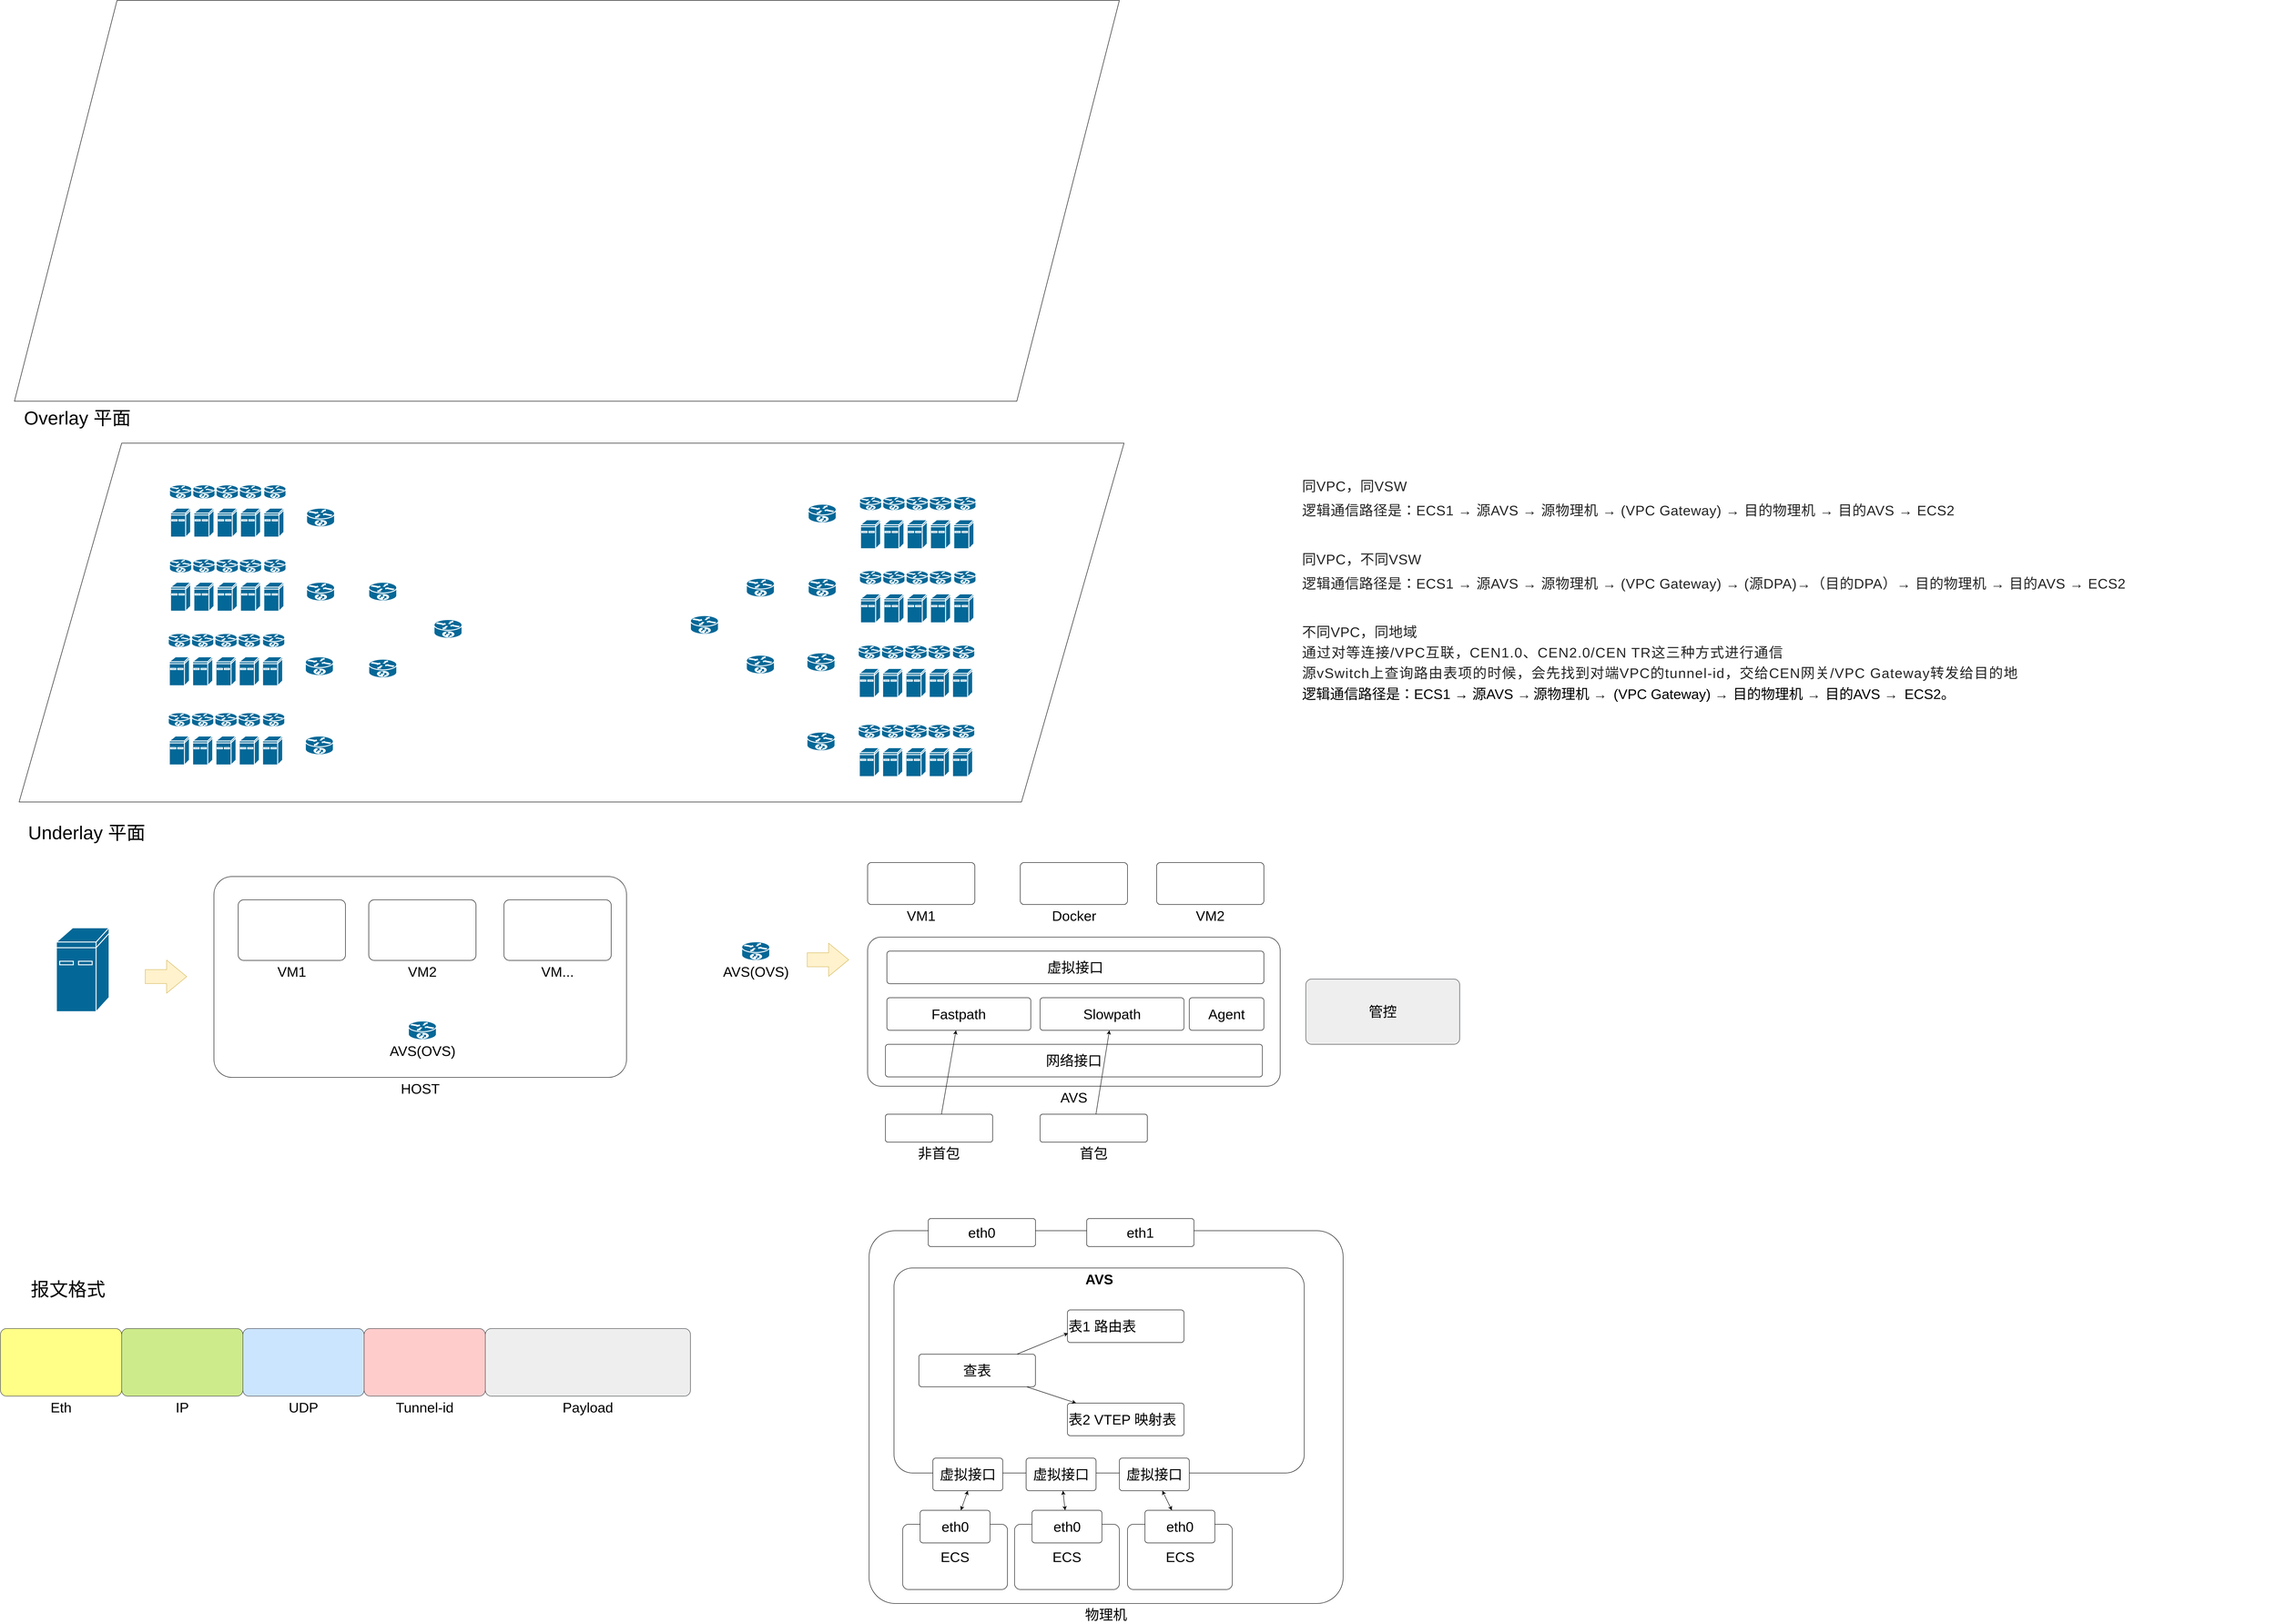<mxfile version="24.6.4" type="device">
  <diagram name="第 1 页" id="4W6_5E8bpY0eNorqCPpd">
    <mxGraphModel dx="2591" dy="2520" grid="1" gridSize="10" guides="1" tooltips="1" connect="1" arrows="1" fold="1" page="1" pageScale="1" pageWidth="827" pageHeight="1169" math="0" shadow="0">
      <root>
        <mxCell id="0" />
        <mxCell id="1" parent="0" />
        <mxCell id="liVhshZr2dvZHajNHUbR-96" value="" style="shape=parallelogram;perimeter=parallelogramPerimeter;whiteSpace=wrap;html=1;fixedSize=1;size=220.0;" vertex="1" parent="1">
          <mxGeometry x="-360" y="90" width="2370" height="770" as="geometry" />
        </mxCell>
        <mxCell id="liVhshZr2dvZHajNHUbR-1" value="" style="shape=mxgraph.cisco.routers.10700;sketch=0;html=1;pointerEvents=1;dashed=0;fillColor=#036897;strokeColor=#ffffff;strokeWidth=2;verticalLabelPosition=bottom;verticalAlign=top;align=center;outlineConnect=0;" vertex="1" parent="1">
          <mxGeometry x="-40" y="498.5" width="47.5" height="30" as="geometry" />
        </mxCell>
        <mxCell id="liVhshZr2dvZHajNHUbR-2" value="" style="shape=mxgraph.cisco.routers.10700;sketch=0;html=1;pointerEvents=1;dashed=0;fillColor=#036897;strokeColor=#ffffff;strokeWidth=2;verticalLabelPosition=bottom;verticalAlign=top;align=center;outlineConnect=0;" vertex="1" parent="1">
          <mxGeometry x="254" y="548.5" width="60" height="40" as="geometry" />
        </mxCell>
        <mxCell id="liVhshZr2dvZHajNHUbR-4" value="" style="shape=mxgraph.cisco.computers_and_peripherals.ibm_mini_as400;sketch=0;html=1;pointerEvents=1;dashed=0;fillColor=#036897;strokeColor=#ffffff;strokeWidth=2;verticalLabelPosition=bottom;verticalAlign=top;align=center;outlineConnect=0;" vertex="1" parent="1">
          <mxGeometry x="-37.75" y="548.5" width="43" height="62" as="geometry" />
        </mxCell>
        <mxCell id="liVhshZr2dvZHajNHUbR-5" value="" style="shape=mxgraph.cisco.computers_and_peripherals.ibm_mini_as400;sketch=0;html=1;pointerEvents=1;dashed=0;fillColor=#036897;strokeColor=#ffffff;strokeWidth=2;verticalLabelPosition=bottom;verticalAlign=top;align=center;outlineConnect=0;" vertex="1" parent="1">
          <mxGeometry x="12.25" y="548.5" width="43" height="62" as="geometry" />
        </mxCell>
        <mxCell id="liVhshZr2dvZHajNHUbR-6" value="" style="shape=mxgraph.cisco.computers_and_peripherals.ibm_mini_as400;sketch=0;html=1;pointerEvents=1;dashed=0;fillColor=#036897;strokeColor=#ffffff;strokeWidth=2;verticalLabelPosition=bottom;verticalAlign=top;align=center;outlineConnect=0;" vertex="1" parent="1">
          <mxGeometry x="62.25" y="548.5" width="43" height="62" as="geometry" />
        </mxCell>
        <mxCell id="liVhshZr2dvZHajNHUbR-7" value="" style="shape=mxgraph.cisco.computers_and_peripherals.ibm_mini_as400;sketch=0;html=1;pointerEvents=1;dashed=0;fillColor=#036897;strokeColor=#ffffff;strokeWidth=2;verticalLabelPosition=bottom;verticalAlign=top;align=center;outlineConnect=0;" vertex="1" parent="1">
          <mxGeometry x="112.25" y="548.5" width="43" height="62" as="geometry" />
        </mxCell>
        <mxCell id="liVhshZr2dvZHajNHUbR-8" value="" style="shape=mxgraph.cisco.computers_and_peripherals.ibm_mini_as400;sketch=0;html=1;pointerEvents=1;dashed=0;fillColor=#036897;strokeColor=#ffffff;strokeWidth=2;verticalLabelPosition=bottom;verticalAlign=top;align=center;outlineConnect=0;" vertex="1" parent="1">
          <mxGeometry x="162.25" y="548.5" width="43" height="62" as="geometry" />
        </mxCell>
        <mxCell id="liVhshZr2dvZHajNHUbR-9" value="" style="shape=mxgraph.cisco.routers.10700;sketch=0;html=1;pointerEvents=1;dashed=0;fillColor=#036897;strokeColor=#ffffff;strokeWidth=2;verticalLabelPosition=bottom;verticalAlign=top;align=center;outlineConnect=0;" vertex="1" parent="1">
          <mxGeometry x="10" y="498.5" width="47.5" height="30" as="geometry" />
        </mxCell>
        <mxCell id="liVhshZr2dvZHajNHUbR-10" value="" style="shape=mxgraph.cisco.routers.10700;sketch=0;html=1;pointerEvents=1;dashed=0;fillColor=#036897;strokeColor=#ffffff;strokeWidth=2;verticalLabelPosition=bottom;verticalAlign=top;align=center;outlineConnect=0;" vertex="1" parent="1">
          <mxGeometry x="60" y="498.5" width="47.5" height="30" as="geometry" />
        </mxCell>
        <mxCell id="liVhshZr2dvZHajNHUbR-11" value="" style="shape=mxgraph.cisco.routers.10700;sketch=0;html=1;pointerEvents=1;dashed=0;fillColor=#036897;strokeColor=#ffffff;strokeWidth=2;verticalLabelPosition=bottom;verticalAlign=top;align=center;outlineConnect=0;" vertex="1" parent="1">
          <mxGeometry x="110" y="498.5" width="47.5" height="30" as="geometry" />
        </mxCell>
        <mxCell id="liVhshZr2dvZHajNHUbR-12" value="" style="shape=mxgraph.cisco.routers.10700;sketch=0;html=1;pointerEvents=1;dashed=0;fillColor=#036897;strokeColor=#ffffff;strokeWidth=2;verticalLabelPosition=bottom;verticalAlign=top;align=center;outlineConnect=0;" vertex="1" parent="1">
          <mxGeometry x="162.25" y="498.5" width="47.5" height="30" as="geometry" />
        </mxCell>
        <mxCell id="liVhshZr2dvZHajNHUbR-13" value="" style="shape=mxgraph.cisco.routers.10700;sketch=0;html=1;pointerEvents=1;dashed=0;fillColor=#036897;strokeColor=#ffffff;strokeWidth=2;verticalLabelPosition=bottom;verticalAlign=top;align=center;outlineConnect=0;" vertex="1" parent="1">
          <mxGeometry x="-37.37" y="338.5" width="47.5" height="30" as="geometry" />
        </mxCell>
        <mxCell id="liVhshZr2dvZHajNHUbR-14" value="" style="shape=mxgraph.cisco.routers.10700;sketch=0;html=1;pointerEvents=1;dashed=0;fillColor=#036897;strokeColor=#ffffff;strokeWidth=2;verticalLabelPosition=bottom;verticalAlign=top;align=center;outlineConnect=0;" vertex="1" parent="1">
          <mxGeometry x="256.63" y="388.5" width="60" height="40" as="geometry" />
        </mxCell>
        <mxCell id="liVhshZr2dvZHajNHUbR-15" value="" style="shape=mxgraph.cisco.computers_and_peripherals.ibm_mini_as400;sketch=0;html=1;pointerEvents=1;dashed=0;fillColor=#036897;strokeColor=#ffffff;strokeWidth=2;verticalLabelPosition=bottom;verticalAlign=top;align=center;outlineConnect=0;" vertex="1" parent="1">
          <mxGeometry x="-35.12" y="388.5" width="43" height="62" as="geometry" />
        </mxCell>
        <mxCell id="liVhshZr2dvZHajNHUbR-16" value="" style="shape=mxgraph.cisco.computers_and_peripherals.ibm_mini_as400;sketch=0;html=1;pointerEvents=1;dashed=0;fillColor=#036897;strokeColor=#ffffff;strokeWidth=2;verticalLabelPosition=bottom;verticalAlign=top;align=center;outlineConnect=0;" vertex="1" parent="1">
          <mxGeometry x="14.88" y="388.5" width="43" height="62" as="geometry" />
        </mxCell>
        <mxCell id="liVhshZr2dvZHajNHUbR-17" value="" style="shape=mxgraph.cisco.computers_and_peripherals.ibm_mini_as400;sketch=0;html=1;pointerEvents=1;dashed=0;fillColor=#036897;strokeColor=#ffffff;strokeWidth=2;verticalLabelPosition=bottom;verticalAlign=top;align=center;outlineConnect=0;" vertex="1" parent="1">
          <mxGeometry x="64.88" y="388.5" width="43" height="62" as="geometry" />
        </mxCell>
        <mxCell id="liVhshZr2dvZHajNHUbR-18" value="" style="shape=mxgraph.cisco.computers_and_peripherals.ibm_mini_as400;sketch=0;html=1;pointerEvents=1;dashed=0;fillColor=#036897;strokeColor=#ffffff;strokeWidth=2;verticalLabelPosition=bottom;verticalAlign=top;align=center;outlineConnect=0;" vertex="1" parent="1">
          <mxGeometry x="114.88" y="388.5" width="43" height="62" as="geometry" />
        </mxCell>
        <mxCell id="liVhshZr2dvZHajNHUbR-19" value="" style="shape=mxgraph.cisco.computers_and_peripherals.ibm_mini_as400;sketch=0;html=1;pointerEvents=1;dashed=0;fillColor=#036897;strokeColor=#ffffff;strokeWidth=2;verticalLabelPosition=bottom;verticalAlign=top;align=center;outlineConnect=0;" vertex="1" parent="1">
          <mxGeometry x="164.88" y="388.5" width="43" height="62" as="geometry" />
        </mxCell>
        <mxCell id="liVhshZr2dvZHajNHUbR-20" value="" style="shape=mxgraph.cisco.routers.10700;sketch=0;html=1;pointerEvents=1;dashed=0;fillColor=#036897;strokeColor=#ffffff;strokeWidth=2;verticalLabelPosition=bottom;verticalAlign=top;align=center;outlineConnect=0;" vertex="1" parent="1">
          <mxGeometry x="12.63" y="338.5" width="47.5" height="30" as="geometry" />
        </mxCell>
        <mxCell id="liVhshZr2dvZHajNHUbR-21" value="" style="shape=mxgraph.cisco.routers.10700;sketch=0;html=1;pointerEvents=1;dashed=0;fillColor=#036897;strokeColor=#ffffff;strokeWidth=2;verticalLabelPosition=bottom;verticalAlign=top;align=center;outlineConnect=0;" vertex="1" parent="1">
          <mxGeometry x="62.63" y="338.5" width="47.5" height="30" as="geometry" />
        </mxCell>
        <mxCell id="liVhshZr2dvZHajNHUbR-22" value="" style="shape=mxgraph.cisco.routers.10700;sketch=0;html=1;pointerEvents=1;dashed=0;fillColor=#036897;strokeColor=#ffffff;strokeWidth=2;verticalLabelPosition=bottom;verticalAlign=top;align=center;outlineConnect=0;" vertex="1" parent="1">
          <mxGeometry x="112.63" y="338.5" width="47.5" height="30" as="geometry" />
        </mxCell>
        <mxCell id="liVhshZr2dvZHajNHUbR-23" value="" style="shape=mxgraph.cisco.routers.10700;sketch=0;html=1;pointerEvents=1;dashed=0;fillColor=#036897;strokeColor=#ffffff;strokeWidth=2;verticalLabelPosition=bottom;verticalAlign=top;align=center;outlineConnect=0;" vertex="1" parent="1">
          <mxGeometry x="164.88" y="338.5" width="47.5" height="30" as="geometry" />
        </mxCell>
        <mxCell id="liVhshZr2dvZHajNHUbR-24" value="" style="shape=mxgraph.cisco.routers.10700;sketch=0;html=1;pointerEvents=1;dashed=0;fillColor=#036897;strokeColor=#ffffff;strokeWidth=2;verticalLabelPosition=bottom;verticalAlign=top;align=center;outlineConnect=0;" vertex="1" parent="1">
          <mxGeometry x="-37.37" y="179.5" width="47.5" height="30" as="geometry" />
        </mxCell>
        <mxCell id="liVhshZr2dvZHajNHUbR-25" value="" style="shape=mxgraph.cisco.routers.10700;sketch=0;html=1;pointerEvents=1;dashed=0;fillColor=#036897;strokeColor=#ffffff;strokeWidth=2;verticalLabelPosition=bottom;verticalAlign=top;align=center;outlineConnect=0;" vertex="1" parent="1">
          <mxGeometry x="256.63" y="229.5" width="60" height="40" as="geometry" />
        </mxCell>
        <mxCell id="liVhshZr2dvZHajNHUbR-26" value="" style="shape=mxgraph.cisco.computers_and_peripherals.ibm_mini_as400;sketch=0;html=1;pointerEvents=1;dashed=0;fillColor=#036897;strokeColor=#ffffff;strokeWidth=2;verticalLabelPosition=bottom;verticalAlign=top;align=center;outlineConnect=0;" vertex="1" parent="1">
          <mxGeometry x="-35.12" y="229.5" width="43" height="62" as="geometry" />
        </mxCell>
        <mxCell id="liVhshZr2dvZHajNHUbR-27" value="" style="shape=mxgraph.cisco.computers_and_peripherals.ibm_mini_as400;sketch=0;html=1;pointerEvents=1;dashed=0;fillColor=#036897;strokeColor=#ffffff;strokeWidth=2;verticalLabelPosition=bottom;verticalAlign=top;align=center;outlineConnect=0;" vertex="1" parent="1">
          <mxGeometry x="14.88" y="229.5" width="43" height="62" as="geometry" />
        </mxCell>
        <mxCell id="liVhshZr2dvZHajNHUbR-28" value="" style="shape=mxgraph.cisco.computers_and_peripherals.ibm_mini_as400;sketch=0;html=1;pointerEvents=1;dashed=0;fillColor=#036897;strokeColor=#ffffff;strokeWidth=2;verticalLabelPosition=bottom;verticalAlign=top;align=center;outlineConnect=0;" vertex="1" parent="1">
          <mxGeometry x="64.88" y="229.5" width="43" height="62" as="geometry" />
        </mxCell>
        <mxCell id="liVhshZr2dvZHajNHUbR-29" value="" style="shape=mxgraph.cisco.computers_and_peripherals.ibm_mini_as400;sketch=0;html=1;pointerEvents=1;dashed=0;fillColor=#036897;strokeColor=#ffffff;strokeWidth=2;verticalLabelPosition=bottom;verticalAlign=top;align=center;outlineConnect=0;" vertex="1" parent="1">
          <mxGeometry x="114.88" y="229.5" width="43" height="62" as="geometry" />
        </mxCell>
        <mxCell id="liVhshZr2dvZHajNHUbR-30" value="" style="shape=mxgraph.cisco.computers_and_peripherals.ibm_mini_as400;sketch=0;html=1;pointerEvents=1;dashed=0;fillColor=#036897;strokeColor=#ffffff;strokeWidth=2;verticalLabelPosition=bottom;verticalAlign=top;align=center;outlineConnect=0;" vertex="1" parent="1">
          <mxGeometry x="164.88" y="229.5" width="43" height="62" as="geometry" />
        </mxCell>
        <mxCell id="liVhshZr2dvZHajNHUbR-31" value="" style="shape=mxgraph.cisco.routers.10700;sketch=0;html=1;pointerEvents=1;dashed=0;fillColor=#036897;strokeColor=#ffffff;strokeWidth=2;verticalLabelPosition=bottom;verticalAlign=top;align=center;outlineConnect=0;" vertex="1" parent="1">
          <mxGeometry x="12.63" y="179.5" width="47.5" height="30" as="geometry" />
        </mxCell>
        <mxCell id="liVhshZr2dvZHajNHUbR-32" value="" style="shape=mxgraph.cisco.routers.10700;sketch=0;html=1;pointerEvents=1;dashed=0;fillColor=#036897;strokeColor=#ffffff;strokeWidth=2;verticalLabelPosition=bottom;verticalAlign=top;align=center;outlineConnect=0;" vertex="1" parent="1">
          <mxGeometry x="62.63" y="179.5" width="47.5" height="30" as="geometry" />
        </mxCell>
        <mxCell id="liVhshZr2dvZHajNHUbR-33" value="" style="shape=mxgraph.cisco.routers.10700;sketch=0;html=1;pointerEvents=1;dashed=0;fillColor=#036897;strokeColor=#ffffff;strokeWidth=2;verticalLabelPosition=bottom;verticalAlign=top;align=center;outlineConnect=0;" vertex="1" parent="1">
          <mxGeometry x="112.63" y="179.5" width="47.5" height="30" as="geometry" />
        </mxCell>
        <mxCell id="liVhshZr2dvZHajNHUbR-34" value="" style="shape=mxgraph.cisco.routers.10700;sketch=0;html=1;pointerEvents=1;dashed=0;fillColor=#036897;strokeColor=#ffffff;strokeWidth=2;verticalLabelPosition=bottom;verticalAlign=top;align=center;outlineConnect=0;" vertex="1" parent="1">
          <mxGeometry x="164.88" y="179.5" width="47.5" height="30" as="geometry" />
        </mxCell>
        <mxCell id="liVhshZr2dvZHajNHUbR-35" value="" style="shape=mxgraph.cisco.routers.10700;sketch=0;html=1;pointerEvents=1;dashed=0;fillColor=#036897;strokeColor=#ffffff;strokeWidth=2;verticalLabelPosition=bottom;verticalAlign=top;align=center;outlineConnect=0;" vertex="1" parent="1">
          <mxGeometry x="390" y="388.5" width="60" height="40" as="geometry" />
        </mxCell>
        <mxCell id="liVhshZr2dvZHajNHUbR-36" value="" style="shape=mxgraph.cisco.routers.10700;sketch=0;html=1;pointerEvents=1;dashed=0;fillColor=#036897;strokeColor=#ffffff;strokeWidth=2;verticalLabelPosition=bottom;verticalAlign=top;align=center;outlineConnect=0;" vertex="1" parent="1">
          <mxGeometry x="530" y="468.5" width="60" height="40" as="geometry" />
        </mxCell>
        <mxCell id="liVhshZr2dvZHajNHUbR-37" value="" style="shape=mxgraph.cisco.routers.10700;sketch=0;html=1;pointerEvents=1;dashed=0;fillColor=#036897;strokeColor=#ffffff;strokeWidth=2;verticalLabelPosition=bottom;verticalAlign=top;align=center;outlineConnect=0;" vertex="1" parent="1">
          <mxGeometry x="-40" y="668.5" width="47.5" height="30" as="geometry" />
        </mxCell>
        <mxCell id="liVhshZr2dvZHajNHUbR-38" value="" style="shape=mxgraph.cisco.routers.10700;sketch=0;html=1;pointerEvents=1;dashed=0;fillColor=#036897;strokeColor=#ffffff;strokeWidth=2;verticalLabelPosition=bottom;verticalAlign=top;align=center;outlineConnect=0;" vertex="1" parent="1">
          <mxGeometry x="254" y="718.5" width="60" height="40" as="geometry" />
        </mxCell>
        <mxCell id="liVhshZr2dvZHajNHUbR-39" value="" style="shape=mxgraph.cisco.computers_and_peripherals.ibm_mini_as400;sketch=0;html=1;pointerEvents=1;dashed=0;fillColor=#036897;strokeColor=#ffffff;strokeWidth=2;verticalLabelPosition=bottom;verticalAlign=top;align=center;outlineConnect=0;" vertex="1" parent="1">
          <mxGeometry x="-37.75" y="718.5" width="43" height="62" as="geometry" />
        </mxCell>
        <mxCell id="liVhshZr2dvZHajNHUbR-40" value="" style="shape=mxgraph.cisco.computers_and_peripherals.ibm_mini_as400;sketch=0;html=1;pointerEvents=1;dashed=0;fillColor=#036897;strokeColor=#ffffff;strokeWidth=2;verticalLabelPosition=bottom;verticalAlign=top;align=center;outlineConnect=0;" vertex="1" parent="1">
          <mxGeometry x="12.25" y="718.5" width="43" height="62" as="geometry" />
        </mxCell>
        <mxCell id="liVhshZr2dvZHajNHUbR-41" value="" style="shape=mxgraph.cisco.computers_and_peripherals.ibm_mini_as400;sketch=0;html=1;pointerEvents=1;dashed=0;fillColor=#036897;strokeColor=#ffffff;strokeWidth=2;verticalLabelPosition=bottom;verticalAlign=top;align=center;outlineConnect=0;" vertex="1" parent="1">
          <mxGeometry x="62.25" y="718.5" width="43" height="62" as="geometry" />
        </mxCell>
        <mxCell id="liVhshZr2dvZHajNHUbR-42" value="" style="shape=mxgraph.cisco.computers_and_peripherals.ibm_mini_as400;sketch=0;html=1;pointerEvents=1;dashed=0;fillColor=#036897;strokeColor=#ffffff;strokeWidth=2;verticalLabelPosition=bottom;verticalAlign=top;align=center;outlineConnect=0;" vertex="1" parent="1">
          <mxGeometry x="112.25" y="718.5" width="43" height="62" as="geometry" />
        </mxCell>
        <mxCell id="liVhshZr2dvZHajNHUbR-43" value="" style="shape=mxgraph.cisco.computers_and_peripherals.ibm_mini_as400;sketch=0;html=1;pointerEvents=1;dashed=0;fillColor=#036897;strokeColor=#ffffff;strokeWidth=2;verticalLabelPosition=bottom;verticalAlign=top;align=center;outlineConnect=0;" vertex="1" parent="1">
          <mxGeometry x="162.25" y="718.5" width="43" height="62" as="geometry" />
        </mxCell>
        <mxCell id="liVhshZr2dvZHajNHUbR-44" value="" style="shape=mxgraph.cisco.routers.10700;sketch=0;html=1;pointerEvents=1;dashed=0;fillColor=#036897;strokeColor=#ffffff;strokeWidth=2;verticalLabelPosition=bottom;verticalAlign=top;align=center;outlineConnect=0;" vertex="1" parent="1">
          <mxGeometry x="10" y="668.5" width="47.5" height="30" as="geometry" />
        </mxCell>
        <mxCell id="liVhshZr2dvZHajNHUbR-45" value="" style="shape=mxgraph.cisco.routers.10700;sketch=0;html=1;pointerEvents=1;dashed=0;fillColor=#036897;strokeColor=#ffffff;strokeWidth=2;verticalLabelPosition=bottom;verticalAlign=top;align=center;outlineConnect=0;" vertex="1" parent="1">
          <mxGeometry x="60" y="668.5" width="47.5" height="30" as="geometry" />
        </mxCell>
        <mxCell id="liVhshZr2dvZHajNHUbR-46" value="" style="shape=mxgraph.cisco.routers.10700;sketch=0;html=1;pointerEvents=1;dashed=0;fillColor=#036897;strokeColor=#ffffff;strokeWidth=2;verticalLabelPosition=bottom;verticalAlign=top;align=center;outlineConnect=0;" vertex="1" parent="1">
          <mxGeometry x="110" y="668.5" width="47.5" height="30" as="geometry" />
        </mxCell>
        <mxCell id="liVhshZr2dvZHajNHUbR-47" value="" style="shape=mxgraph.cisco.routers.10700;sketch=0;html=1;pointerEvents=1;dashed=0;fillColor=#036897;strokeColor=#ffffff;strokeWidth=2;verticalLabelPosition=bottom;verticalAlign=top;align=center;outlineConnect=0;" vertex="1" parent="1">
          <mxGeometry x="162.25" y="668.5" width="47.5" height="30" as="geometry" />
        </mxCell>
        <mxCell id="liVhshZr2dvZHajNHUbR-48" value="" style="shape=mxgraph.cisco.routers.10700;sketch=0;html=1;pointerEvents=1;dashed=0;fillColor=#036897;strokeColor=#ffffff;strokeWidth=2;verticalLabelPosition=bottom;verticalAlign=top;align=center;outlineConnect=0;" vertex="1" parent="1">
          <mxGeometry x="390" y="553.5" width="60" height="40" as="geometry" />
        </mxCell>
        <mxCell id="liVhshZr2dvZHajNHUbR-49" value="" style="shape=mxgraph.cisco.routers.10700;sketch=0;html=1;pointerEvents=1;dashed=0;fillColor=#036897;strokeColor=#ffffff;strokeWidth=2;verticalLabelPosition=bottom;verticalAlign=top;align=center;outlineConnect=0;" vertex="1" parent="1">
          <mxGeometry x="1200" y="380" width="60" height="40" as="geometry" />
        </mxCell>
        <mxCell id="liVhshZr2dvZHajNHUbR-50" value="" style="shape=mxgraph.cisco.routers.10700;sketch=0;html=1;pointerEvents=1;dashed=0;fillColor=#036897;strokeColor=#ffffff;strokeWidth=2;verticalLabelPosition=bottom;verticalAlign=top;align=center;outlineConnect=0;" vertex="1" parent="1">
          <mxGeometry x="1200" y="545" width="60" height="40" as="geometry" />
        </mxCell>
        <mxCell id="liVhshZr2dvZHajNHUbR-51" value="" style="shape=mxgraph.cisco.routers.10700;sketch=0;html=1;pointerEvents=1;dashed=0;fillColor=#036897;strokeColor=#ffffff;strokeWidth=2;verticalLabelPosition=bottom;verticalAlign=top;align=center;outlineConnect=0;" vertex="1" parent="1">
          <mxGeometry x="1330" y="540" width="60" height="40" as="geometry" />
        </mxCell>
        <mxCell id="liVhshZr2dvZHajNHUbR-52" value="" style="shape=mxgraph.cisco.routers.10700;sketch=0;html=1;pointerEvents=1;dashed=0;fillColor=#036897;strokeColor=#ffffff;strokeWidth=2;verticalLabelPosition=bottom;verticalAlign=top;align=center;outlineConnect=0;" vertex="1" parent="1">
          <mxGeometry x="1332.63" y="380" width="60" height="40" as="geometry" />
        </mxCell>
        <mxCell id="liVhshZr2dvZHajNHUbR-53" value="" style="shape=mxgraph.cisco.routers.10700;sketch=0;html=1;pointerEvents=1;dashed=0;fillColor=#036897;strokeColor=#ffffff;strokeWidth=2;verticalLabelPosition=bottom;verticalAlign=top;align=center;outlineConnect=0;" vertex="1" parent="1">
          <mxGeometry x="1332.63" y="221" width="60" height="40" as="geometry" />
        </mxCell>
        <mxCell id="liVhshZr2dvZHajNHUbR-54" value="" style="shape=mxgraph.cisco.routers.10700;sketch=0;html=1;pointerEvents=1;dashed=0;fillColor=#036897;strokeColor=#ffffff;strokeWidth=2;verticalLabelPosition=bottom;verticalAlign=top;align=center;outlineConnect=0;" vertex="1" parent="1">
          <mxGeometry x="1330" y="710" width="60" height="40" as="geometry" />
        </mxCell>
        <mxCell id="liVhshZr2dvZHajNHUbR-55" value="" style="shape=mxgraph.cisco.routers.10700;sketch=0;html=1;pointerEvents=1;dashed=0;fillColor=#036897;strokeColor=#ffffff;strokeWidth=2;verticalLabelPosition=bottom;verticalAlign=top;align=center;outlineConnect=0;" vertex="1" parent="1">
          <mxGeometry x="1440" y="523.5" width="47.5" height="30" as="geometry" />
        </mxCell>
        <mxCell id="liVhshZr2dvZHajNHUbR-56" value="" style="shape=mxgraph.cisco.computers_and_peripherals.ibm_mini_as400;sketch=0;html=1;pointerEvents=1;dashed=0;fillColor=#036897;strokeColor=#ffffff;strokeWidth=2;verticalLabelPosition=bottom;verticalAlign=top;align=center;outlineConnect=0;" vertex="1" parent="1">
          <mxGeometry x="1442.25" y="573.5" width="43" height="62" as="geometry" />
        </mxCell>
        <mxCell id="liVhshZr2dvZHajNHUbR-57" value="" style="shape=mxgraph.cisco.computers_and_peripherals.ibm_mini_as400;sketch=0;html=1;pointerEvents=1;dashed=0;fillColor=#036897;strokeColor=#ffffff;strokeWidth=2;verticalLabelPosition=bottom;verticalAlign=top;align=center;outlineConnect=0;" vertex="1" parent="1">
          <mxGeometry x="1492.25" y="573.5" width="43" height="62" as="geometry" />
        </mxCell>
        <mxCell id="liVhshZr2dvZHajNHUbR-58" value="" style="shape=mxgraph.cisco.computers_and_peripherals.ibm_mini_as400;sketch=0;html=1;pointerEvents=1;dashed=0;fillColor=#036897;strokeColor=#ffffff;strokeWidth=2;verticalLabelPosition=bottom;verticalAlign=top;align=center;outlineConnect=0;" vertex="1" parent="1">
          <mxGeometry x="1542.25" y="573.5" width="43" height="62" as="geometry" />
        </mxCell>
        <mxCell id="liVhshZr2dvZHajNHUbR-59" value="" style="shape=mxgraph.cisco.computers_and_peripherals.ibm_mini_as400;sketch=0;html=1;pointerEvents=1;dashed=0;fillColor=#036897;strokeColor=#ffffff;strokeWidth=2;verticalLabelPosition=bottom;verticalAlign=top;align=center;outlineConnect=0;" vertex="1" parent="1">
          <mxGeometry x="1592.25" y="573.5" width="43" height="62" as="geometry" />
        </mxCell>
        <mxCell id="liVhshZr2dvZHajNHUbR-60" value="" style="shape=mxgraph.cisco.computers_and_peripherals.ibm_mini_as400;sketch=0;html=1;pointerEvents=1;dashed=0;fillColor=#036897;strokeColor=#ffffff;strokeWidth=2;verticalLabelPosition=bottom;verticalAlign=top;align=center;outlineConnect=0;" vertex="1" parent="1">
          <mxGeometry x="1642.25" y="573.5" width="43" height="62" as="geometry" />
        </mxCell>
        <mxCell id="liVhshZr2dvZHajNHUbR-61" value="" style="shape=mxgraph.cisco.routers.10700;sketch=0;html=1;pointerEvents=1;dashed=0;fillColor=#036897;strokeColor=#ffffff;strokeWidth=2;verticalLabelPosition=bottom;verticalAlign=top;align=center;outlineConnect=0;" vertex="1" parent="1">
          <mxGeometry x="1490" y="523.5" width="47.5" height="30" as="geometry" />
        </mxCell>
        <mxCell id="liVhshZr2dvZHajNHUbR-62" value="" style="shape=mxgraph.cisco.routers.10700;sketch=0;html=1;pointerEvents=1;dashed=0;fillColor=#036897;strokeColor=#ffffff;strokeWidth=2;verticalLabelPosition=bottom;verticalAlign=top;align=center;outlineConnect=0;" vertex="1" parent="1">
          <mxGeometry x="1540" y="523.5" width="47.5" height="30" as="geometry" />
        </mxCell>
        <mxCell id="liVhshZr2dvZHajNHUbR-63" value="" style="shape=mxgraph.cisco.routers.10700;sketch=0;html=1;pointerEvents=1;dashed=0;fillColor=#036897;strokeColor=#ffffff;strokeWidth=2;verticalLabelPosition=bottom;verticalAlign=top;align=center;outlineConnect=0;" vertex="1" parent="1">
          <mxGeometry x="1590" y="523.5" width="47.5" height="30" as="geometry" />
        </mxCell>
        <mxCell id="liVhshZr2dvZHajNHUbR-64" value="" style="shape=mxgraph.cisco.routers.10700;sketch=0;html=1;pointerEvents=1;dashed=0;fillColor=#036897;strokeColor=#ffffff;strokeWidth=2;verticalLabelPosition=bottom;verticalAlign=top;align=center;outlineConnect=0;" vertex="1" parent="1">
          <mxGeometry x="1642.25" y="523.5" width="47.5" height="30" as="geometry" />
        </mxCell>
        <mxCell id="liVhshZr2dvZHajNHUbR-65" value="" style="shape=mxgraph.cisco.routers.10700;sketch=0;html=1;pointerEvents=1;dashed=0;fillColor=#036897;strokeColor=#ffffff;strokeWidth=2;verticalLabelPosition=bottom;verticalAlign=top;align=center;outlineConnect=0;" vertex="1" parent="1">
          <mxGeometry x="1442.63" y="363.5" width="47.5" height="30" as="geometry" />
        </mxCell>
        <mxCell id="liVhshZr2dvZHajNHUbR-66" value="" style="shape=mxgraph.cisco.computers_and_peripherals.ibm_mini_as400;sketch=0;html=1;pointerEvents=1;dashed=0;fillColor=#036897;strokeColor=#ffffff;strokeWidth=2;verticalLabelPosition=bottom;verticalAlign=top;align=center;outlineConnect=0;" vertex="1" parent="1">
          <mxGeometry x="1444.88" y="413.5" width="43" height="62" as="geometry" />
        </mxCell>
        <mxCell id="liVhshZr2dvZHajNHUbR-67" value="" style="shape=mxgraph.cisco.computers_and_peripherals.ibm_mini_as400;sketch=0;html=1;pointerEvents=1;dashed=0;fillColor=#036897;strokeColor=#ffffff;strokeWidth=2;verticalLabelPosition=bottom;verticalAlign=top;align=center;outlineConnect=0;" vertex="1" parent="1">
          <mxGeometry x="1494.88" y="413.5" width="43" height="62" as="geometry" />
        </mxCell>
        <mxCell id="liVhshZr2dvZHajNHUbR-68" value="" style="shape=mxgraph.cisco.computers_and_peripherals.ibm_mini_as400;sketch=0;html=1;pointerEvents=1;dashed=0;fillColor=#036897;strokeColor=#ffffff;strokeWidth=2;verticalLabelPosition=bottom;verticalAlign=top;align=center;outlineConnect=0;" vertex="1" parent="1">
          <mxGeometry x="1544.88" y="413.5" width="43" height="62" as="geometry" />
        </mxCell>
        <mxCell id="liVhshZr2dvZHajNHUbR-69" value="" style="shape=mxgraph.cisco.computers_and_peripherals.ibm_mini_as400;sketch=0;html=1;pointerEvents=1;dashed=0;fillColor=#036897;strokeColor=#ffffff;strokeWidth=2;verticalLabelPosition=bottom;verticalAlign=top;align=center;outlineConnect=0;" vertex="1" parent="1">
          <mxGeometry x="1594.88" y="413.5" width="43" height="62" as="geometry" />
        </mxCell>
        <mxCell id="liVhshZr2dvZHajNHUbR-70" value="" style="shape=mxgraph.cisco.computers_and_peripherals.ibm_mini_as400;sketch=0;html=1;pointerEvents=1;dashed=0;fillColor=#036897;strokeColor=#ffffff;strokeWidth=2;verticalLabelPosition=bottom;verticalAlign=top;align=center;outlineConnect=0;" vertex="1" parent="1">
          <mxGeometry x="1644.88" y="413.5" width="43" height="62" as="geometry" />
        </mxCell>
        <mxCell id="liVhshZr2dvZHajNHUbR-71" value="" style="shape=mxgraph.cisco.routers.10700;sketch=0;html=1;pointerEvents=1;dashed=0;fillColor=#036897;strokeColor=#ffffff;strokeWidth=2;verticalLabelPosition=bottom;verticalAlign=top;align=center;outlineConnect=0;" vertex="1" parent="1">
          <mxGeometry x="1492.63" y="363.5" width="47.5" height="30" as="geometry" />
        </mxCell>
        <mxCell id="liVhshZr2dvZHajNHUbR-72" value="" style="shape=mxgraph.cisco.routers.10700;sketch=0;html=1;pointerEvents=1;dashed=0;fillColor=#036897;strokeColor=#ffffff;strokeWidth=2;verticalLabelPosition=bottom;verticalAlign=top;align=center;outlineConnect=0;" vertex="1" parent="1">
          <mxGeometry x="1542.63" y="363.5" width="47.5" height="30" as="geometry" />
        </mxCell>
        <mxCell id="liVhshZr2dvZHajNHUbR-73" value="" style="shape=mxgraph.cisco.routers.10700;sketch=0;html=1;pointerEvents=1;dashed=0;fillColor=#036897;strokeColor=#ffffff;strokeWidth=2;verticalLabelPosition=bottom;verticalAlign=top;align=center;outlineConnect=0;" vertex="1" parent="1">
          <mxGeometry x="1592.63" y="363.5" width="47.5" height="30" as="geometry" />
        </mxCell>
        <mxCell id="liVhshZr2dvZHajNHUbR-74" value="" style="shape=mxgraph.cisco.routers.10700;sketch=0;html=1;pointerEvents=1;dashed=0;fillColor=#036897;strokeColor=#ffffff;strokeWidth=2;verticalLabelPosition=bottom;verticalAlign=top;align=center;outlineConnect=0;" vertex="1" parent="1">
          <mxGeometry x="1644.88" y="363.5" width="47.5" height="30" as="geometry" />
        </mxCell>
        <mxCell id="liVhshZr2dvZHajNHUbR-75" value="" style="shape=mxgraph.cisco.routers.10700;sketch=0;html=1;pointerEvents=1;dashed=0;fillColor=#036897;strokeColor=#ffffff;strokeWidth=2;verticalLabelPosition=bottom;verticalAlign=top;align=center;outlineConnect=0;" vertex="1" parent="1">
          <mxGeometry x="1442.63" y="204.5" width="47.5" height="30" as="geometry" />
        </mxCell>
        <mxCell id="liVhshZr2dvZHajNHUbR-76" value="" style="shape=mxgraph.cisco.computers_and_peripherals.ibm_mini_as400;sketch=0;html=1;pointerEvents=1;dashed=0;fillColor=#036897;strokeColor=#ffffff;strokeWidth=2;verticalLabelPosition=bottom;verticalAlign=top;align=center;outlineConnect=0;" vertex="1" parent="1">
          <mxGeometry x="1444.88" y="254.5" width="43" height="62" as="geometry" />
        </mxCell>
        <mxCell id="liVhshZr2dvZHajNHUbR-77" value="" style="shape=mxgraph.cisco.computers_and_peripherals.ibm_mini_as400;sketch=0;html=1;pointerEvents=1;dashed=0;fillColor=#036897;strokeColor=#ffffff;strokeWidth=2;verticalLabelPosition=bottom;verticalAlign=top;align=center;outlineConnect=0;" vertex="1" parent="1">
          <mxGeometry x="1494.88" y="254.5" width="43" height="62" as="geometry" />
        </mxCell>
        <mxCell id="liVhshZr2dvZHajNHUbR-78" value="" style="shape=mxgraph.cisco.computers_and_peripherals.ibm_mini_as400;sketch=0;html=1;pointerEvents=1;dashed=0;fillColor=#036897;strokeColor=#ffffff;strokeWidth=2;verticalLabelPosition=bottom;verticalAlign=top;align=center;outlineConnect=0;" vertex="1" parent="1">
          <mxGeometry x="1544.88" y="254.5" width="43" height="62" as="geometry" />
        </mxCell>
        <mxCell id="liVhshZr2dvZHajNHUbR-79" value="" style="shape=mxgraph.cisco.computers_and_peripherals.ibm_mini_as400;sketch=0;html=1;pointerEvents=1;dashed=0;fillColor=#036897;strokeColor=#ffffff;strokeWidth=2;verticalLabelPosition=bottom;verticalAlign=top;align=center;outlineConnect=0;" vertex="1" parent="1">
          <mxGeometry x="1594.88" y="254.5" width="43" height="62" as="geometry" />
        </mxCell>
        <mxCell id="liVhshZr2dvZHajNHUbR-80" value="" style="shape=mxgraph.cisco.computers_and_peripherals.ibm_mini_as400;sketch=0;html=1;pointerEvents=1;dashed=0;fillColor=#036897;strokeColor=#ffffff;strokeWidth=2;verticalLabelPosition=bottom;verticalAlign=top;align=center;outlineConnect=0;" vertex="1" parent="1">
          <mxGeometry x="1644.88" y="254.5" width="43" height="62" as="geometry" />
        </mxCell>
        <mxCell id="liVhshZr2dvZHajNHUbR-81" value="" style="shape=mxgraph.cisco.routers.10700;sketch=0;html=1;pointerEvents=1;dashed=0;fillColor=#036897;strokeColor=#ffffff;strokeWidth=2;verticalLabelPosition=bottom;verticalAlign=top;align=center;outlineConnect=0;" vertex="1" parent="1">
          <mxGeometry x="1492.63" y="204.5" width="47.5" height="30" as="geometry" />
        </mxCell>
        <mxCell id="liVhshZr2dvZHajNHUbR-82" value="" style="shape=mxgraph.cisco.routers.10700;sketch=0;html=1;pointerEvents=1;dashed=0;fillColor=#036897;strokeColor=#ffffff;strokeWidth=2;verticalLabelPosition=bottom;verticalAlign=top;align=center;outlineConnect=0;" vertex="1" parent="1">
          <mxGeometry x="1542.63" y="204.5" width="47.5" height="30" as="geometry" />
        </mxCell>
        <mxCell id="liVhshZr2dvZHajNHUbR-83" value="" style="shape=mxgraph.cisco.routers.10700;sketch=0;html=1;pointerEvents=1;dashed=0;fillColor=#036897;strokeColor=#ffffff;strokeWidth=2;verticalLabelPosition=bottom;verticalAlign=top;align=center;outlineConnect=0;" vertex="1" parent="1">
          <mxGeometry x="1592.63" y="204.5" width="47.5" height="30" as="geometry" />
        </mxCell>
        <mxCell id="liVhshZr2dvZHajNHUbR-84" value="" style="shape=mxgraph.cisco.routers.10700;sketch=0;html=1;pointerEvents=1;dashed=0;fillColor=#036897;strokeColor=#ffffff;strokeWidth=2;verticalLabelPosition=bottom;verticalAlign=top;align=center;outlineConnect=0;" vertex="1" parent="1">
          <mxGeometry x="1644.88" y="204.5" width="47.5" height="30" as="geometry" />
        </mxCell>
        <mxCell id="liVhshZr2dvZHajNHUbR-85" value="" style="shape=mxgraph.cisco.routers.10700;sketch=0;html=1;pointerEvents=1;dashed=0;fillColor=#036897;strokeColor=#ffffff;strokeWidth=2;verticalLabelPosition=bottom;verticalAlign=top;align=center;outlineConnect=0;" vertex="1" parent="1">
          <mxGeometry x="1440" y="693.5" width="47.5" height="30" as="geometry" />
        </mxCell>
        <mxCell id="liVhshZr2dvZHajNHUbR-86" value="" style="shape=mxgraph.cisco.computers_and_peripherals.ibm_mini_as400;sketch=0;html=1;pointerEvents=1;dashed=0;fillColor=#036897;strokeColor=#ffffff;strokeWidth=2;verticalLabelPosition=bottom;verticalAlign=top;align=center;outlineConnect=0;" vertex="1" parent="1">
          <mxGeometry x="1442.25" y="743.5" width="43" height="62" as="geometry" />
        </mxCell>
        <mxCell id="liVhshZr2dvZHajNHUbR-87" value="" style="shape=mxgraph.cisco.computers_and_peripherals.ibm_mini_as400;sketch=0;html=1;pointerEvents=1;dashed=0;fillColor=#036897;strokeColor=#ffffff;strokeWidth=2;verticalLabelPosition=bottom;verticalAlign=top;align=center;outlineConnect=0;" vertex="1" parent="1">
          <mxGeometry x="1492.25" y="743.5" width="43" height="62" as="geometry" />
        </mxCell>
        <mxCell id="liVhshZr2dvZHajNHUbR-88" value="" style="shape=mxgraph.cisco.computers_and_peripherals.ibm_mini_as400;sketch=0;html=1;pointerEvents=1;dashed=0;fillColor=#036897;strokeColor=#ffffff;strokeWidth=2;verticalLabelPosition=bottom;verticalAlign=top;align=center;outlineConnect=0;" vertex="1" parent="1">
          <mxGeometry x="1542.25" y="743.5" width="43" height="62" as="geometry" />
        </mxCell>
        <mxCell id="liVhshZr2dvZHajNHUbR-89" value="" style="shape=mxgraph.cisco.computers_and_peripherals.ibm_mini_as400;sketch=0;html=1;pointerEvents=1;dashed=0;fillColor=#036897;strokeColor=#ffffff;strokeWidth=2;verticalLabelPosition=bottom;verticalAlign=top;align=center;outlineConnect=0;" vertex="1" parent="1">
          <mxGeometry x="1592.25" y="743.5" width="43" height="62" as="geometry" />
        </mxCell>
        <mxCell id="liVhshZr2dvZHajNHUbR-90" value="" style="shape=mxgraph.cisco.computers_and_peripherals.ibm_mini_as400;sketch=0;html=1;pointerEvents=1;dashed=0;fillColor=#036897;strokeColor=#ffffff;strokeWidth=2;verticalLabelPosition=bottom;verticalAlign=top;align=center;outlineConnect=0;" vertex="1" parent="1">
          <mxGeometry x="1642.25" y="743.5" width="43" height="62" as="geometry" />
        </mxCell>
        <mxCell id="liVhshZr2dvZHajNHUbR-91" value="" style="shape=mxgraph.cisco.routers.10700;sketch=0;html=1;pointerEvents=1;dashed=0;fillColor=#036897;strokeColor=#ffffff;strokeWidth=2;verticalLabelPosition=bottom;verticalAlign=top;align=center;outlineConnect=0;" vertex="1" parent="1">
          <mxGeometry x="1490" y="693.5" width="47.5" height="30" as="geometry" />
        </mxCell>
        <mxCell id="liVhshZr2dvZHajNHUbR-92" value="" style="shape=mxgraph.cisco.routers.10700;sketch=0;html=1;pointerEvents=1;dashed=0;fillColor=#036897;strokeColor=#ffffff;strokeWidth=2;verticalLabelPosition=bottom;verticalAlign=top;align=center;outlineConnect=0;" vertex="1" parent="1">
          <mxGeometry x="1540" y="693.5" width="47.5" height="30" as="geometry" />
        </mxCell>
        <mxCell id="liVhshZr2dvZHajNHUbR-93" value="" style="shape=mxgraph.cisco.routers.10700;sketch=0;html=1;pointerEvents=1;dashed=0;fillColor=#036897;strokeColor=#ffffff;strokeWidth=2;verticalLabelPosition=bottom;verticalAlign=top;align=center;outlineConnect=0;" vertex="1" parent="1">
          <mxGeometry x="1590" y="693.5" width="47.5" height="30" as="geometry" />
        </mxCell>
        <mxCell id="liVhshZr2dvZHajNHUbR-94" value="" style="shape=mxgraph.cisco.routers.10700;sketch=0;html=1;pointerEvents=1;dashed=0;fillColor=#036897;strokeColor=#ffffff;strokeWidth=2;verticalLabelPosition=bottom;verticalAlign=top;align=center;outlineConnect=0;" vertex="1" parent="1">
          <mxGeometry x="1642.25" y="693.5" width="47.5" height="30" as="geometry" />
        </mxCell>
        <mxCell id="liVhshZr2dvZHajNHUbR-95" value="" style="shape=mxgraph.cisco.routers.10700;sketch=0;html=1;pointerEvents=1;dashed=0;fillColor=#036897;strokeColor=#ffffff;strokeWidth=2;verticalLabelPosition=bottom;verticalAlign=top;align=center;outlineConnect=0;" vertex="1" parent="1">
          <mxGeometry x="1080" y="460" width="60" height="40" as="geometry" />
        </mxCell>
        <mxCell id="liVhshZr2dvZHajNHUbR-97" value="" style="shape=parallelogram;perimeter=parallelogramPerimeter;whiteSpace=wrap;html=1;fixedSize=1;size=220.0;" vertex="1" parent="1">
          <mxGeometry x="-370" y="-860" width="2370" height="860" as="geometry" />
        </mxCell>
        <mxCell id="liVhshZr2dvZHajNHUbR-98" value="&lt;font style=&quot;font-size: 40px;&quot;&gt;Underlay 平面&lt;/font&gt;" style="text;html=1;align=center;verticalAlign=middle;whiteSpace=wrap;rounded=0;" vertex="1" parent="1">
          <mxGeometry x="-360" y="890" width="290" height="70" as="geometry" />
        </mxCell>
        <mxCell id="liVhshZr2dvZHajNHUbR-99" value="&lt;font style=&quot;font-size: 40px;&quot;&gt;Overlay 平面&lt;/font&gt;" style="text;html=1;align=center;verticalAlign=middle;whiteSpace=wrap;rounded=0;" vertex="1" parent="1">
          <mxGeometry x="-380" width="290" height="70" as="geometry" />
        </mxCell>
        <mxCell id="liVhshZr2dvZHajNHUbR-100" value="" style="shape=mxgraph.cisco.computers_and_peripherals.ibm_mini_as400;sketch=0;html=1;pointerEvents=1;dashed=0;fillColor=#036897;strokeColor=#ffffff;strokeWidth=2;verticalLabelPosition=bottom;verticalAlign=top;align=center;outlineConnect=0;" vertex="1" parent="1">
          <mxGeometry x="-280" y="1130" width="113" height="180" as="geometry" />
        </mxCell>
        <mxCell id="liVhshZr2dvZHajNHUbR-101" value="&lt;font style=&quot;font-size: 30px;&quot;&gt;HOST&lt;/font&gt;" style="rounded=1;whiteSpace=wrap;html=1;arcSize=9;labelPosition=center;verticalLabelPosition=bottom;align=center;verticalAlign=top;" vertex="1" parent="1">
          <mxGeometry x="57.88" y="1020" width="885" height="431" as="geometry" />
        </mxCell>
        <mxCell id="liVhshZr2dvZHajNHUbR-102" value="" style="shape=flexArrow;endArrow=classic;html=1;rounded=0;endWidth=40;endSize=14.043;width=30.0;fillColor=#fff2cc;strokeColor=#d6b656;" edge="1" parent="1">
          <mxGeometry width="50" height="50" relative="1" as="geometry">
            <mxPoint x="-90" y="1234.79" as="sourcePoint" />
            <mxPoint y="1234.79" as="targetPoint" />
          </mxGeometry>
        </mxCell>
        <mxCell id="liVhshZr2dvZHajNHUbR-103" value="&lt;font style=&quot;font-size: 30px;&quot;&gt;VM1&lt;/font&gt;" style="rounded=1;whiteSpace=wrap;html=1;arcSize=9;labelPosition=center;verticalLabelPosition=bottom;align=center;verticalAlign=top;" vertex="1" parent="1">
          <mxGeometry x="110" y="1070" width="230" height="130" as="geometry" />
        </mxCell>
        <mxCell id="liVhshZr2dvZHajNHUbR-104" value="&lt;font style=&quot;font-size: 30px;&quot;&gt;VM2&lt;/font&gt;" style="rounded=1;whiteSpace=wrap;html=1;arcSize=9;labelPosition=center;verticalLabelPosition=bottom;align=center;verticalAlign=top;" vertex="1" parent="1">
          <mxGeometry x="390" y="1070" width="230" height="130" as="geometry" />
        </mxCell>
        <mxCell id="liVhshZr2dvZHajNHUbR-105" value="&lt;font style=&quot;font-size: 30px;&quot;&gt;VM...&lt;/font&gt;" style="rounded=1;whiteSpace=wrap;html=1;arcSize=9;labelPosition=center;verticalLabelPosition=bottom;align=center;verticalAlign=top;" vertex="1" parent="1">
          <mxGeometry x="680" y="1070" width="230" height="130" as="geometry" />
        </mxCell>
        <mxCell id="liVhshZr2dvZHajNHUbR-107" value="&lt;font style=&quot;font-size: 30px;&quot;&gt;AVS(OVS)&lt;/font&gt;" style="shape=mxgraph.cisco.routers.10700;sketch=0;html=1;pointerEvents=1;dashed=0;fillColor=#036897;strokeColor=#ffffff;strokeWidth=2;verticalLabelPosition=bottom;verticalAlign=top;align=center;outlineConnect=0;" vertex="1" parent="1">
          <mxGeometry x="475" y="1330" width="60" height="40" as="geometry" />
        </mxCell>
        <mxCell id="liVhshZr2dvZHajNHUbR-108" value="&lt;font style=&quot;font-size: 30px;&quot;&gt;AVS(OVS)&lt;/font&gt;" style="shape=mxgraph.cisco.routers.10700;sketch=0;html=1;pointerEvents=1;dashed=0;fillColor=#036897;strokeColor=#ffffff;strokeWidth=2;verticalLabelPosition=bottom;verticalAlign=top;align=center;outlineConnect=0;" vertex="1" parent="1">
          <mxGeometry x="1190" y="1160" width="60" height="40" as="geometry" />
        </mxCell>
        <mxCell id="liVhshZr2dvZHajNHUbR-109" value="" style="shape=flexArrow;endArrow=classic;html=1;rounded=0;endWidth=40;endSize=14.043;width=30.0;fillColor=#fff2cc;strokeColor=#d6b656;" edge="1" parent="1">
          <mxGeometry width="50" height="50" relative="1" as="geometry">
            <mxPoint x="1330" y="1198.57" as="sourcePoint" />
            <mxPoint x="1420" y="1198.57" as="targetPoint" />
          </mxGeometry>
        </mxCell>
        <mxCell id="liVhshZr2dvZHajNHUbR-110" value="&lt;font style=&quot;font-size: 30px;&quot;&gt;AVS&lt;/font&gt;" style="rounded=1;whiteSpace=wrap;html=1;arcSize=9;labelPosition=center;verticalLabelPosition=bottom;align=center;verticalAlign=top;" vertex="1" parent="1">
          <mxGeometry x="1460" y="1150" width="885" height="320" as="geometry" />
        </mxCell>
        <mxCell id="liVhshZr2dvZHajNHUbR-113" value="&lt;font style=&quot;font-size: 30px;&quot;&gt;VM1&lt;/font&gt;" style="rounded=1;whiteSpace=wrap;html=1;arcSize=9;labelPosition=center;verticalLabelPosition=bottom;align=center;verticalAlign=top;" vertex="1" parent="1">
          <mxGeometry x="1460" y="990" width="230" height="90" as="geometry" />
        </mxCell>
        <mxCell id="liVhshZr2dvZHajNHUbR-114" value="&lt;font style=&quot;font-size: 30px;&quot;&gt;Docker&lt;/font&gt;" style="rounded=1;whiteSpace=wrap;html=1;arcSize=9;labelPosition=center;verticalLabelPosition=bottom;align=center;verticalAlign=top;" vertex="1" parent="1">
          <mxGeometry x="1787.5" y="990" width="230" height="90" as="geometry" />
        </mxCell>
        <mxCell id="liVhshZr2dvZHajNHUbR-115" value="&lt;font style=&quot;font-size: 30px;&quot;&gt;VM2&lt;/font&gt;" style="rounded=1;whiteSpace=wrap;html=1;arcSize=9;labelPosition=center;verticalLabelPosition=bottom;align=center;verticalAlign=top;" vertex="1" parent="1">
          <mxGeometry x="2080" y="990" width="230" height="90" as="geometry" />
        </mxCell>
        <mxCell id="liVhshZr2dvZHajNHUbR-116" value="&lt;span style=&quot;font-size: 30px;&quot;&gt;虚拟接口&lt;/span&gt;" style="rounded=1;whiteSpace=wrap;html=1;arcSize=9;labelPosition=center;verticalLabelPosition=middle;align=center;verticalAlign=middle;" vertex="1" parent="1">
          <mxGeometry x="1501.38" y="1180" width="808.62" height="70" as="geometry" />
        </mxCell>
        <mxCell id="liVhshZr2dvZHajNHUbR-117" value="&lt;span style=&quot;font-size: 30px;&quot;&gt;Fastpath&lt;/span&gt;" style="rounded=1;whiteSpace=wrap;html=1;arcSize=9;labelPosition=center;verticalLabelPosition=middle;align=center;verticalAlign=middle;" vertex="1" parent="1">
          <mxGeometry x="1501.38" y="1280" width="308.62" height="70" as="geometry" />
        </mxCell>
        <mxCell id="liVhshZr2dvZHajNHUbR-118" value="&lt;span style=&quot;font-size: 30px;&quot;&gt;Slowpath&lt;/span&gt;" style="rounded=1;whiteSpace=wrap;html=1;arcSize=9;labelPosition=center;verticalLabelPosition=middle;align=center;verticalAlign=middle;" vertex="1" parent="1">
          <mxGeometry x="1830" y="1280" width="308.62" height="70" as="geometry" />
        </mxCell>
        <mxCell id="liVhshZr2dvZHajNHUbR-119" value="&lt;span style=&quot;font-size: 30px;&quot;&gt;Agent&lt;/span&gt;" style="rounded=1;whiteSpace=wrap;html=1;arcSize=9;labelPosition=center;verticalLabelPosition=middle;align=center;verticalAlign=middle;" vertex="1" parent="1">
          <mxGeometry x="2150" y="1280" width="160" height="70" as="geometry" />
        </mxCell>
        <mxCell id="liVhshZr2dvZHajNHUbR-120" value="&lt;span style=&quot;font-size: 30px;&quot;&gt;网络接口&lt;/span&gt;" style="rounded=1;whiteSpace=wrap;html=1;arcSize=9;labelPosition=center;verticalLabelPosition=middle;align=center;verticalAlign=middle;" vertex="1" parent="1">
          <mxGeometry x="1498.19" y="1380" width="808.62" height="70" as="geometry" />
        </mxCell>
        <mxCell id="liVhshZr2dvZHajNHUbR-121" value="&lt;span style=&quot;font-size: 30px;&quot;&gt;管控&lt;/span&gt;" style="rounded=1;whiteSpace=wrap;html=1;arcSize=9;labelPosition=center;verticalLabelPosition=middle;align=center;verticalAlign=middle;fillColor=#eeeeee;strokeColor=#36393d;" vertex="1" parent="1">
          <mxGeometry x="2400" y="1240" width="330" height="140" as="geometry" />
        </mxCell>
        <mxCell id="liVhshZr2dvZHajNHUbR-125" style="rounded=0;orthogonalLoop=1;jettySize=auto;html=1;" edge="1" parent="1" source="liVhshZr2dvZHajNHUbR-122" target="liVhshZr2dvZHajNHUbR-117">
          <mxGeometry relative="1" as="geometry" />
        </mxCell>
        <mxCell id="liVhshZr2dvZHajNHUbR-122" value="&lt;span style=&quot;font-size: 30px;&quot;&gt;非首包&lt;/span&gt;" style="rounded=1;whiteSpace=wrap;html=1;arcSize=9;labelPosition=center;verticalLabelPosition=bottom;align=center;verticalAlign=top;" vertex="1" parent="1">
          <mxGeometry x="1498.19" y="1530" width="230" height="60" as="geometry" />
        </mxCell>
        <mxCell id="liVhshZr2dvZHajNHUbR-126" style="rounded=0;orthogonalLoop=1;jettySize=auto;html=1;" edge="1" parent="1" source="liVhshZr2dvZHajNHUbR-123" target="liVhshZr2dvZHajNHUbR-118">
          <mxGeometry relative="1" as="geometry" />
        </mxCell>
        <mxCell id="liVhshZr2dvZHajNHUbR-123" value="&lt;span style=&quot;font-size: 30px;&quot;&gt;首包&lt;/span&gt;" style="rounded=1;whiteSpace=wrap;html=1;arcSize=9;labelPosition=center;verticalLabelPosition=bottom;align=center;verticalAlign=top;" vertex="1" parent="1">
          <mxGeometry x="1830" y="1530" width="230" height="60" as="geometry" />
        </mxCell>
        <mxCell id="liVhshZr2dvZHajNHUbR-127" value="&lt;span style=&quot;font-size: 30px;&quot;&gt;物理机&lt;/span&gt;" style="rounded=1;whiteSpace=wrap;html=1;arcSize=7;labelPosition=center;verticalLabelPosition=bottom;align=center;verticalAlign=top;" vertex="1" parent="1">
          <mxGeometry x="1463.19" y="1780" width="1016.81" height="800" as="geometry" />
        </mxCell>
        <mxCell id="liVhshZr2dvZHajNHUbR-128" value="&lt;span style=&quot;font-size: 30px;&quot;&gt;eth0&lt;/span&gt;" style="rounded=1;whiteSpace=wrap;html=1;arcSize=9;labelPosition=center;verticalLabelPosition=middle;align=center;verticalAlign=middle;" vertex="1" parent="1">
          <mxGeometry x="1590.13" y="1754" width="230" height="60" as="geometry" />
        </mxCell>
        <mxCell id="liVhshZr2dvZHajNHUbR-129" value="&lt;span style=&quot;font-size: 30px;&quot;&gt;eth1&lt;/span&gt;" style="rounded=1;whiteSpace=wrap;html=1;arcSize=9;labelPosition=center;verticalLabelPosition=middle;align=center;verticalAlign=middle;" vertex="1" parent="1">
          <mxGeometry x="1930" y="1754" width="230" height="60" as="geometry" />
        </mxCell>
        <mxCell id="liVhshZr2dvZHajNHUbR-130" value="&lt;div style=&quot;&quot;&gt;&lt;span style=&quot;font-size: 30px; background-color: initial;&quot;&gt;&lt;b&gt;AVS&lt;/b&gt;&lt;/span&gt;&lt;/div&gt;" style="rounded=1;whiteSpace=wrap;html=1;arcSize=9;labelPosition=center;verticalLabelPosition=middle;align=center;verticalAlign=top;" vertex="1" parent="1">
          <mxGeometry x="1516.59" y="1860" width="880" height="440" as="geometry" />
        </mxCell>
        <mxCell id="liVhshZr2dvZHajNHUbR-132" value="&lt;span style=&quot;font-size: 30px;&quot;&gt;查表&lt;/span&gt;" style="rounded=1;whiteSpace=wrap;html=1;arcSize=9;labelPosition=center;verticalLabelPosition=middle;align=center;verticalAlign=middle;" vertex="1" parent="1">
          <mxGeometry x="1570" y="2045" width="250" height="70" as="geometry" />
        </mxCell>
        <mxCell id="liVhshZr2dvZHajNHUbR-133" value="&lt;span style=&quot;font-size: 30px;&quot;&gt;表1 路由表&lt;/span&gt;" style="rounded=1;whiteSpace=wrap;html=1;arcSize=9;labelPosition=center;verticalLabelPosition=middle;align=left;verticalAlign=middle;" vertex="1" parent="1">
          <mxGeometry x="1888.62" y="1950" width="250" height="70" as="geometry" />
        </mxCell>
        <mxCell id="liVhshZr2dvZHajNHUbR-134" value="&lt;span style=&quot;font-size: 30px;&quot;&gt;表2 VTEP 映射表&lt;/span&gt;" style="rounded=1;whiteSpace=wrap;html=1;arcSize=9;labelPosition=center;verticalLabelPosition=middle;align=left;verticalAlign=middle;" vertex="1" parent="1">
          <mxGeometry x="1888.62" y="2150" width="250" height="70" as="geometry" />
        </mxCell>
        <mxCell id="liVhshZr2dvZHajNHUbR-135" value="&lt;span style=&quot;font-size: 30px;&quot;&gt;虚拟接口&lt;/span&gt;" style="rounded=1;whiteSpace=wrap;html=1;arcSize=9;labelPosition=center;verticalLabelPosition=middle;align=center;verticalAlign=middle;" vertex="1" parent="1">
          <mxGeometry x="1600" y="2268" width="150" height="70" as="geometry" />
        </mxCell>
        <mxCell id="liVhshZr2dvZHajNHUbR-136" value="&lt;span style=&quot;font-size: 30px;&quot;&gt;虚拟接口&lt;/span&gt;" style="rounded=1;whiteSpace=wrap;html=1;arcSize=9;labelPosition=center;verticalLabelPosition=middle;align=center;verticalAlign=middle;" vertex="1" parent="1">
          <mxGeometry x="1800" y="2268" width="150" height="70" as="geometry" />
        </mxCell>
        <mxCell id="liVhshZr2dvZHajNHUbR-137" value="&lt;span style=&quot;font-size: 30px;&quot;&gt;虚拟接口&lt;/span&gt;" style="rounded=1;whiteSpace=wrap;html=1;arcSize=9;labelPosition=center;verticalLabelPosition=middle;align=center;verticalAlign=middle;" vertex="1" parent="1">
          <mxGeometry x="2000" y="2268" width="150" height="70" as="geometry" />
        </mxCell>
        <mxCell id="liVhshZr2dvZHajNHUbR-138" value="&lt;span style=&quot;font-size: 30px;&quot;&gt;ECS&lt;/span&gt;" style="rounded=1;whiteSpace=wrap;html=1;arcSize=9;labelPosition=center;verticalLabelPosition=middle;align=center;verticalAlign=middle;" vertex="1" parent="1">
          <mxGeometry x="1535.25" y="2410" width="224.75" height="140" as="geometry" />
        </mxCell>
        <mxCell id="liVhshZr2dvZHajNHUbR-139" value="&lt;span style=&quot;font-size: 30px;&quot;&gt;eth0&lt;/span&gt;" style="rounded=1;whiteSpace=wrap;html=1;arcSize=9;labelPosition=center;verticalLabelPosition=middle;align=center;verticalAlign=middle;" vertex="1" parent="1">
          <mxGeometry x="1572.62" y="2380" width="150" height="70" as="geometry" />
        </mxCell>
        <mxCell id="liVhshZr2dvZHajNHUbR-140" value="&lt;span style=&quot;font-size: 30px;&quot;&gt;ECS&lt;/span&gt;" style="rounded=1;whiteSpace=wrap;html=1;arcSize=9;labelPosition=center;verticalLabelPosition=middle;align=center;verticalAlign=middle;" vertex="1" parent="1">
          <mxGeometry x="1775.25" y="2410" width="224.75" height="140" as="geometry" />
        </mxCell>
        <mxCell id="liVhshZr2dvZHajNHUbR-141" value="&lt;span style=&quot;font-size: 30px;&quot;&gt;eth0&lt;/span&gt;" style="rounded=1;whiteSpace=wrap;html=1;arcSize=9;labelPosition=center;verticalLabelPosition=middle;align=center;verticalAlign=middle;" vertex="1" parent="1">
          <mxGeometry x="1812.62" y="2380" width="150" height="70" as="geometry" />
        </mxCell>
        <mxCell id="liVhshZr2dvZHajNHUbR-142" value="&lt;span style=&quot;font-size: 30px;&quot;&gt;ECS&lt;/span&gt;" style="rounded=1;whiteSpace=wrap;html=1;arcSize=9;labelPosition=center;verticalLabelPosition=middle;align=center;verticalAlign=middle;" vertex="1" parent="1">
          <mxGeometry x="2017.5" y="2410" width="224.75" height="140" as="geometry" />
        </mxCell>
        <mxCell id="liVhshZr2dvZHajNHUbR-143" value="&lt;span style=&quot;font-size: 30px;&quot;&gt;eth0&lt;/span&gt;" style="rounded=1;whiteSpace=wrap;html=1;arcSize=9;labelPosition=center;verticalLabelPosition=middle;align=center;verticalAlign=middle;" vertex="1" parent="1">
          <mxGeometry x="2054.87" y="2380" width="150" height="70" as="geometry" />
        </mxCell>
        <mxCell id="liVhshZr2dvZHajNHUbR-144" value="" style="endArrow=classic;startArrow=classic;html=1;rounded=0;entryX=0.5;entryY=1;entryDx=0;entryDy=0;" edge="1" parent="1" source="liVhshZr2dvZHajNHUbR-139" target="liVhshZr2dvZHajNHUbR-135">
          <mxGeometry width="50" height="50" relative="1" as="geometry">
            <mxPoint x="1200" y="2320" as="sourcePoint" />
            <mxPoint x="1250" y="2270" as="targetPoint" />
          </mxGeometry>
        </mxCell>
        <mxCell id="liVhshZr2dvZHajNHUbR-145" value="" style="endArrow=classic;startArrow=classic;html=1;rounded=0;" edge="1" parent="1" source="liVhshZr2dvZHajNHUbR-141" target="liVhshZr2dvZHajNHUbR-136">
          <mxGeometry width="50" height="50" relative="1" as="geometry">
            <mxPoint x="1670" y="2390" as="sourcePoint" />
            <mxPoint x="1685" y="2348" as="targetPoint" />
          </mxGeometry>
        </mxCell>
        <mxCell id="liVhshZr2dvZHajNHUbR-146" value="" style="endArrow=classic;startArrow=classic;html=1;rounded=0;" edge="1" parent="1" source="liVhshZr2dvZHajNHUbR-143" target="liVhshZr2dvZHajNHUbR-137">
          <mxGeometry width="50" height="50" relative="1" as="geometry">
            <mxPoint x="1894" y="2390" as="sourcePoint" />
            <mxPoint x="1889" y="2348" as="targetPoint" />
          </mxGeometry>
        </mxCell>
        <mxCell id="liVhshZr2dvZHajNHUbR-147" value="" style="endArrow=classic;html=1;rounded=0;" edge="1" parent="1" source="liVhshZr2dvZHajNHUbR-132">
          <mxGeometry width="50" height="50" relative="1" as="geometry">
            <mxPoint x="1280" y="2140" as="sourcePoint" />
            <mxPoint x="1890" y="2000" as="targetPoint" />
          </mxGeometry>
        </mxCell>
        <mxCell id="liVhshZr2dvZHajNHUbR-148" value="" style="endArrow=classic;html=1;rounded=0;" edge="1" parent="1" source="liVhshZr2dvZHajNHUbR-132" target="liVhshZr2dvZHajNHUbR-134">
          <mxGeometry width="50" height="50" relative="1" as="geometry">
            <mxPoint x="1780" y="2055" as="sourcePoint" />
            <mxPoint x="1920" y="1990" as="targetPoint" />
          </mxGeometry>
        </mxCell>
        <mxCell id="liVhshZr2dvZHajNHUbR-149" value="&lt;span style=&quot;color: rgb(38, 38, 38); line-height: 1.74; letter-spacing: 0.05em; outline-style: none; overflow-wrap: break-word;&quot;&gt;&lt;font style=&quot;font-size: 30px;&quot;&gt;同VPC，同VSW&lt;/font&gt;&lt;/span&gt;&lt;div&gt;&lt;span style=&quot;color: rgb(38, 38, 38); line-height: 1.74; letter-spacing: 0.05em; outline-style: none; overflow-wrap: break-word;&quot;&gt;&lt;font style=&quot;font-size: 30px;&quot;&gt;逻辑通信路径是：ECS1 → 源AVS → 源物理机 → (VPC Gateway) → 目的物理机 → 目的AVS → ECS2&lt;/font&gt;&lt;/span&gt;&lt;/div&gt;&lt;div&gt;&lt;span style=&quot;color: rgb(38, 38, 38); line-height: 1.74; letter-spacing: 0.05em; outline-style: none; overflow-wrap: break-word;&quot;&gt;&lt;font style=&quot;font-size: 30px;&quot;&gt;&lt;br&gt;&lt;/font&gt;&lt;/span&gt;&lt;/div&gt;&lt;div&gt;&lt;span style=&quot;color: rgb(38, 38, 38); line-height: 1.74; letter-spacing: 0.05em; outline-style: none; overflow-wrap: break-word;&quot;&gt;&lt;font style=&quot;font-size: 30px;&quot;&gt;&lt;span style=&quot;letter-spacing: 0.6px;&quot;&gt;同VPC，不同VSW&lt;/span&gt;&lt;/font&gt;&lt;/span&gt;&lt;/div&gt;&lt;div&gt;&lt;span style=&quot;color: rgb(38, 38, 38); line-height: 1.74; letter-spacing: 0.05em; outline-style: none; overflow-wrap: break-word;&quot;&gt;&lt;font style=&quot;font-size: 30px;&quot;&gt;&lt;span style=&quot;letter-spacing: 0.6px;&quot;&gt;逻辑通信路径是：ECS1 → 源AVS → 源物理机 → (VPC Gateway)&amp;nbsp;&lt;/span&gt;&lt;/font&gt;&lt;/span&gt;&lt;span style=&quot;color: rgb(38, 38, 38); font-size: 30px; letter-spacing: 0.6px; background-color: initial;&quot;&gt;→ (源DPA)&lt;/span&gt;&lt;span style=&quot;color: rgb(38, 38, 38); font-size: 30px; letter-spacing: 0.6px; background-color: initial;&quot;&gt;→（目的DPA）&lt;/span&gt;&lt;span style=&quot;background-color: initial; color: rgb(38, 38, 38); font-size: 30px; letter-spacing: 0.6px;&quot;&gt;→ 目的物理机 → 目的AVS → ECS2&lt;/span&gt;&lt;/div&gt;&lt;div&gt;&lt;span style=&quot;color: rgb(38, 38, 38); line-height: 1.74; letter-spacing: 0.05em; outline-style: none; overflow-wrap: break-word;&quot;&gt;&lt;font style=&quot;font-size: 30px;&quot;&gt;&lt;span style=&quot;letter-spacing: 0.6px;&quot;&gt;&lt;br&gt;&lt;/span&gt;&lt;/font&gt;&lt;/span&gt;&lt;/div&gt;&lt;div&gt;&lt;span style=&quot;color: rgb(38, 38, 38); line-height: 1.74; letter-spacing: 0.05em; outline-style: none; overflow-wrap: break-word;&quot;&gt;&lt;font style=&quot;font-size: 30px;&quot;&gt;&lt;span style=&quot;letter-spacing: 0.6px;&quot;&gt;不同VPC，同地域&lt;/span&gt;&lt;/font&gt;&lt;/span&gt;&lt;/div&gt;&lt;div style=&quot;font-size: 30px;&quot;&gt;&lt;span style=&quot;color: rgb(38, 38, 38); letter-spacing: 0.05em; background-color: initial;&quot;&gt;&lt;font style=&quot;font-size: 30px;&quot;&gt;通过对等连接/VPC互联，CEN1.0、CEN2.0/CEN TR这三种方式进行通信&lt;/font&gt;&lt;/span&gt;&lt;/div&gt;&lt;div style=&quot;font-size: 30px;&quot;&gt;&lt;font style=&quot;font-size: 30px;&quot;&gt;&lt;span style=&quot;color: rgb(38, 38, 38); line-height: 1.74; letter-spacing: 0.05em; outline-style: none; overflow-wrap: break-word;&quot;&gt;源vSwitch上查询路由表项的时候，会先找到对端VPC的tunnel-id，交给CEN网关/VPC Gateway转发给目的地&lt;/span&gt;&lt;/font&gt;&lt;/div&gt;&lt;div style=&quot;font-size: 30px;&quot;&gt;逻辑通信路径是：ECS1 → 源AVS&amp;nbsp;&lt;span data-mce-style=&quot;font-size: 15px&quot; style=&quot;color: rgb(100, 99, 99); font-size: 15px;&quot; class=&quot;lake-fontsize-1515&quot;&gt;&lt;span style=&quot;color: rgb(38, 38, 38); font-size: 30px; letter-spacing: 0.6px;&quot;&gt;→&lt;/span&gt;&amp;nbsp;&lt;/span&gt;源物理机&lt;span data-mce-style=&quot;font-size: 15px&quot; style=&quot;color: rgb(100, 99, 99); font-size: 15px;&quot; class=&quot;lake-fontsize-1515&quot;&gt;&amp;nbsp;&amp;nbsp;&lt;/span&gt;&lt;span style=&quot;color: rgb(38, 38, 38); letter-spacing: 0.6px; background-color: initial;&quot;&gt;→&amp;nbsp;&lt;/span&gt;&lt;span style=&quot;background-color: initial; color: rgb(100, 99, 99); font-size: 15px;&quot; data-mce-style=&quot;font-size: 15px&quot; class=&quot;lake-fontsize-1515&quot;&gt;&amp;nbsp;&lt;/span&gt;&lt;span style=&quot;background-color: initial;&quot;&gt;(VPC Gateway)&lt;/span&gt;&lt;span style=&quot;background-color: initial; color: rgb(100, 99, 99); font-size: 15px;&quot; data-mce-style=&quot;font-size: 15px&quot; class=&quot;lake-fontsize-1515&quot;&gt;&amp;nbsp;&amp;nbsp;&lt;/span&gt;&lt;span style=&quot;color: rgb(38, 38, 38); letter-spacing: 0.6px; background-color: initial;&quot;&gt;→&amp;nbsp;&lt;/span&gt;&lt;span style=&quot;background-color: initial;&quot;&gt;目的物理机&lt;/span&gt;&lt;span style=&quot;background-color: initial; color: rgb(100, 99, 99); font-size: 15px;&quot; data-mce-style=&quot;font-size: 15px&quot; class=&quot;lake-fontsize-1515&quot;&gt;&amp;nbsp;&amp;nbsp;&lt;/span&gt;&lt;span style=&quot;color: rgb(38, 38, 38); letter-spacing: 0.6px; background-color: initial;&quot;&gt;→&amp;nbsp;&lt;/span&gt;&lt;span style=&quot;background-color: initial;&quot;&gt;目的AVS&lt;/span&gt;&lt;span style=&quot;background-color: initial; color: rgb(100, 99, 99); font-size: 15px;&quot; data-mce-style=&quot;font-size: 15px&quot; class=&quot;lake-fontsize-1515&quot;&gt;&amp;nbsp;&amp;nbsp;&lt;/span&gt;&lt;span style=&quot;color: rgb(38, 38, 38); letter-spacing: 0.6px; background-color: initial;&quot;&gt;→&amp;nbsp;&lt;/span&gt;&lt;span style=&quot;background-color: initial; color: rgb(100, 99, 99); font-size: 15px;&quot; data-mce-style=&quot;font-size: 15px&quot; class=&quot;lake-fontsize-1515&quot;&gt;&amp;nbsp;&lt;/span&gt;&lt;span style=&quot;background-color: initial;&quot;&gt;ECS2。&lt;/span&gt;&lt;/div&gt;&lt;div style=&quot;font-size: 30px;&quot;&gt;&lt;span style=&quot;color: rgb(38, 38, 38); line-height: 1.74; letter-spacing: 0.05em; outline-style: none; overflow-wrap: break-word;&quot;&gt;&lt;font style=&quot;font-size: 30px;&quot;&gt;&lt;span style=&quot;letter-spacing: 0.6px;&quot;&gt;&lt;br&gt;&lt;/span&gt;&lt;/font&gt;&lt;/span&gt;&lt;/div&gt;" style="text;whiteSpace=wrap;html=1;" vertex="1" parent="1">
          <mxGeometry x="2390" y="150" width="2090" height="610" as="geometry" />
        </mxCell>
        <mxCell id="liVhshZr2dvZHajNHUbR-151" value="&lt;font style=&quot;font-size: 30px;&quot;&gt;Eth&lt;/font&gt;" style="rounded=1;whiteSpace=wrap;html=1;arcSize=9;labelPosition=center;verticalLabelPosition=bottom;align=center;verticalAlign=top;fillColor=#ffff88;strokeColor=#36393d;" vertex="1" parent="1">
          <mxGeometry x="-400" y="1990" width="260" height="145" as="geometry" />
        </mxCell>
        <mxCell id="liVhshZr2dvZHajNHUbR-153" value="&lt;font style=&quot;font-size: 30px;&quot;&gt;IP&lt;/font&gt;" style="rounded=1;whiteSpace=wrap;html=1;arcSize=9;labelPosition=center;verticalLabelPosition=bottom;align=center;verticalAlign=top;fillColor=#cdeb8b;strokeColor=#36393d;" vertex="1" parent="1">
          <mxGeometry x="-140" y="1990" width="260" height="145" as="geometry" />
        </mxCell>
        <mxCell id="liVhshZr2dvZHajNHUbR-154" value="&lt;font style=&quot;font-size: 30px;&quot;&gt;UDP&lt;/font&gt;" style="rounded=1;whiteSpace=wrap;html=1;arcSize=9;labelPosition=center;verticalLabelPosition=bottom;align=center;verticalAlign=top;fillColor=#cce5ff;strokeColor=#36393d;" vertex="1" parent="1">
          <mxGeometry x="120" y="1990" width="260" height="145" as="geometry" />
        </mxCell>
        <mxCell id="liVhshZr2dvZHajNHUbR-155" value="&lt;font style=&quot;font-size: 30px;&quot;&gt;Tunnel-id&lt;/font&gt;" style="rounded=1;whiteSpace=wrap;html=1;arcSize=9;labelPosition=center;verticalLabelPosition=bottom;align=center;verticalAlign=top;fillColor=#ffcccc;strokeColor=#36393d;" vertex="1" parent="1">
          <mxGeometry x="380" y="1990" width="260" height="145" as="geometry" />
        </mxCell>
        <mxCell id="liVhshZr2dvZHajNHUbR-156" value="&lt;font style=&quot;font-size: 30px;&quot;&gt;Payload&lt;/font&gt;" style="rounded=1;whiteSpace=wrap;html=1;arcSize=9;labelPosition=center;verticalLabelPosition=bottom;align=center;verticalAlign=top;fillColor=#eeeeee;strokeColor=#36393d;" vertex="1" parent="1">
          <mxGeometry x="640" y="1990" width="440" height="145" as="geometry" />
        </mxCell>
        <mxCell id="liVhshZr2dvZHajNHUbR-158" value="&lt;span style=&quot;font-size: 40px;&quot;&gt;报文格式&lt;/span&gt;" style="text;html=1;align=center;verticalAlign=middle;whiteSpace=wrap;rounded=0;" vertex="1" parent="1">
          <mxGeometry x="-400" y="1870" width="290" height="70" as="geometry" />
        </mxCell>
      </root>
    </mxGraphModel>
  </diagram>
</mxfile>
